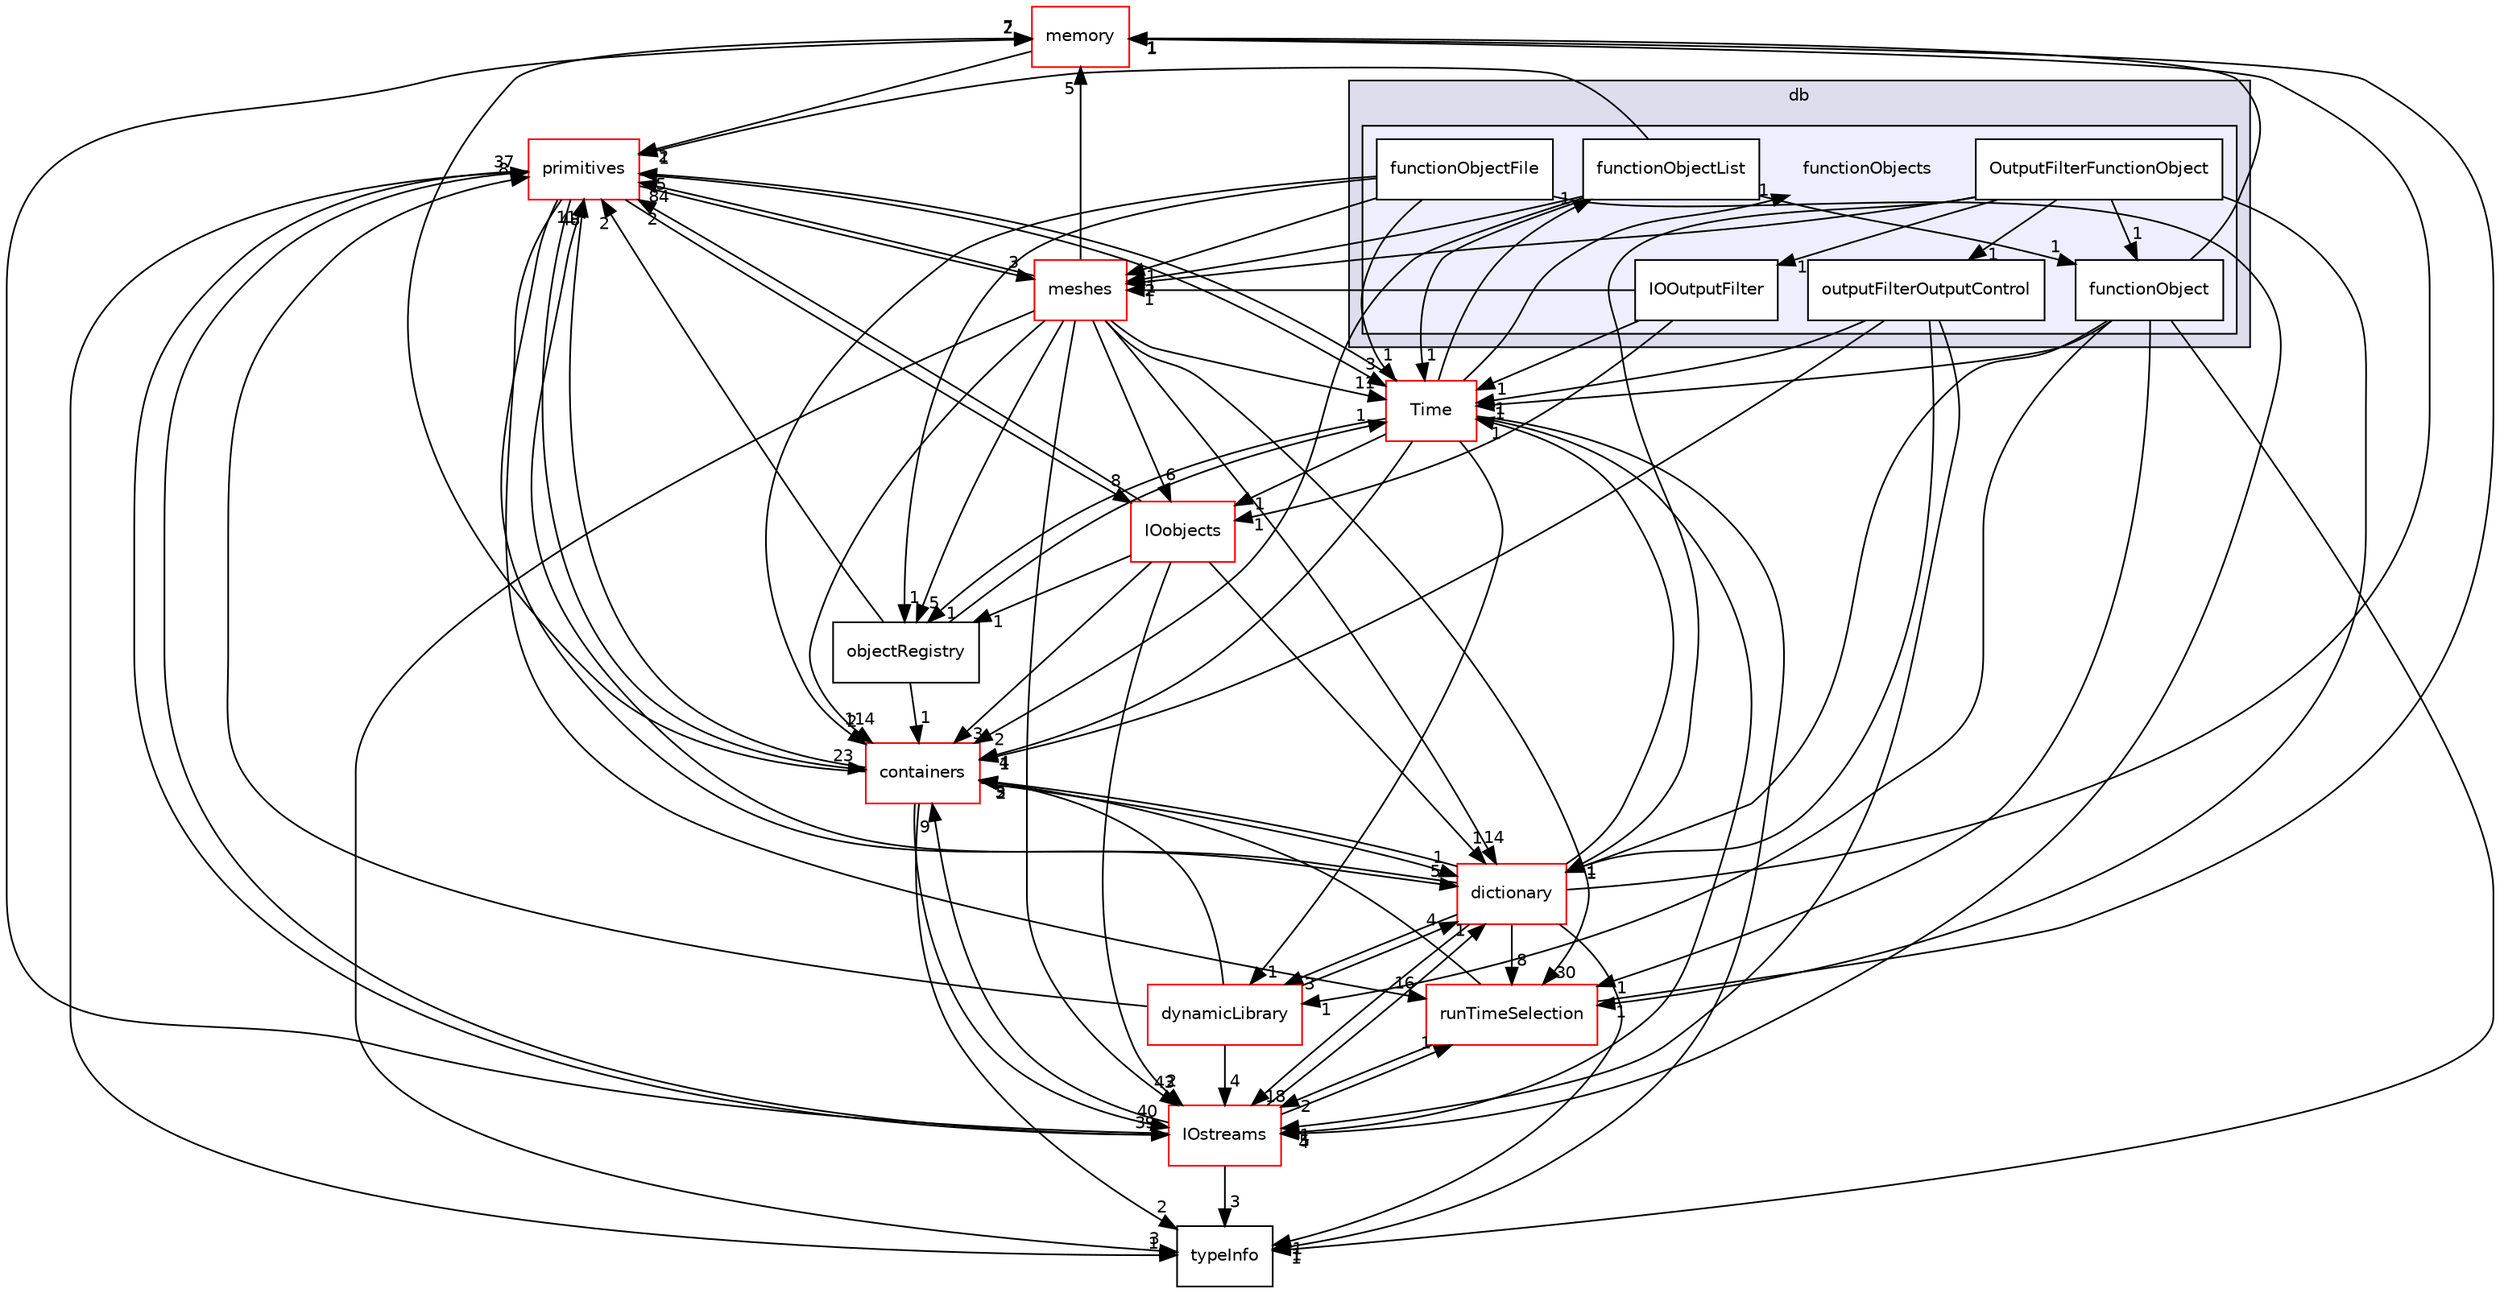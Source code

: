 digraph "src/OpenFOAM/db/functionObjects" {
  bgcolor=transparent;
  compound=true
  node [ fontsize="10", fontname="Helvetica"];
  edge [ labelfontsize="10", labelfontname="Helvetica"];
  subgraph clusterdir_63c634f7a7cfd679ac26c67fb30fc32f {
    graph [ bgcolor="#ddddee", pencolor="black", label="db" fontname="Helvetica", fontsize="10", URL="dir_63c634f7a7cfd679ac26c67fb30fc32f.html"]
  subgraph clusterdir_b1391b8691e21d3cff54e51a698f3c2b {
    graph [ bgcolor="#eeeeff", pencolor="black", label="" URL="dir_b1391b8691e21d3cff54e51a698f3c2b.html"];
    dir_b1391b8691e21d3cff54e51a698f3c2b [shape=plaintext label="functionObjects"];
    dir_54771b73ae8d00c119965aead573f78a [shape=box label="functionObject" color="black" fillcolor="white" style="filled" URL="dir_54771b73ae8d00c119965aead573f78a.html"];
    dir_72972c9244d32427fcb74731092dc058 [shape=box label="functionObjectFile" color="black" fillcolor="white" style="filled" URL="dir_72972c9244d32427fcb74731092dc058.html"];
    dir_11e3bd0f10a83b07d4e15684491ae9c4 [shape=box label="functionObjectList" color="black" fillcolor="white" style="filled" URL="dir_11e3bd0f10a83b07d4e15684491ae9c4.html"];
    dir_57b516a07ed18b74e0e3780c449bacd8 [shape=box label="IOOutputFilter" color="black" fillcolor="white" style="filled" URL="dir_57b516a07ed18b74e0e3780c449bacd8.html"];
    dir_3cdbcaa7a1396653aad0f54d3b4ed695 [shape=box label="OutputFilterFunctionObject" color="black" fillcolor="white" style="filled" URL="dir_3cdbcaa7a1396653aad0f54d3b4ed695.html"];
    dir_2e0679f567e2b3bcb9188ff95efeae6f [shape=box label="outputFilterOutputControl" color="black" fillcolor="white" style="filled" URL="dir_2e0679f567e2b3bcb9188ff95efeae6f.html"];
  }
  }
  dir_385a22dcc2f7120acb0f1a7a832b3b8d [shape=box label="memory" color="red" URL="dir_385a22dcc2f7120acb0f1a7a832b3b8d.html"];
  dir_44d37d0c4e72ffac3c5738348b92cda3 [shape=box label="typeInfo" URL="dir_44d37d0c4e72ffac3c5738348b92cda3.html"];
  dir_ec5b63092fb55ef516ddf05b3841c89d [shape=box label="Time" color="red" URL="dir_ec5b63092fb55ef516ddf05b3841c89d.html"];
  dir_19d0872053bde092be81d7fe3f56cbf7 [shape=box label="containers" color="red" URL="dir_19d0872053bde092be81d7fe3f56cbf7.html"];
  dir_cc10b28373a5cdb85fcb1ececb22619b [shape=box label="IOobjects" color="red" URL="dir_cc10b28373a5cdb85fcb1ececb22619b.html"];
  dir_aa2423979fb45fc41c393a5db370ab21 [shape=box label="meshes" color="red" URL="dir_aa2423979fb45fc41c393a5db370ab21.html"];
  dir_466e4f5b4cc1582939ab4ceba36098d8 [shape=box label="IOstreams" color="red" URL="dir_466e4f5b4cc1582939ab4ceba36098d8.html"];
  dir_43e4f3d5f4ba74ef6e29186317ac2bae [shape=box label="dictionary" color="red" URL="dir_43e4f3d5f4ba74ef6e29186317ac2bae.html"];
  dir_f80fc3e4842cbab48cb780bc6e6d033e [shape=box label="objectRegistry" URL="dir_f80fc3e4842cbab48cb780bc6e6d033e.html"];
  dir_3e50f45338116b169052b428016851aa [shape=box label="primitives" color="red" URL="dir_3e50f45338116b169052b428016851aa.html"];
  dir_65d267bb6b65740acaf7d5fe4aebd101 [shape=box label="dynamicLibrary" color="red" URL="dir_65d267bb6b65740acaf7d5fe4aebd101.html"];
  dir_97107bb83a2a5bbfad7ddd584e3f301c [shape=box label="runTimeSelection" color="red" URL="dir_97107bb83a2a5bbfad7ddd584e3f301c.html"];
  dir_2e0679f567e2b3bcb9188ff95efeae6f->dir_ec5b63092fb55ef516ddf05b3841c89d [headlabel="1", labeldistance=1.5 headhref="dir_001970_002001.html"];
  dir_2e0679f567e2b3bcb9188ff95efeae6f->dir_19d0872053bde092be81d7fe3f56cbf7 [headlabel="1", labeldistance=1.5 headhref="dir_001970_001892.html"];
  dir_2e0679f567e2b3bcb9188ff95efeae6f->dir_466e4f5b4cc1582939ab4ceba36098d8 [headlabel="1", labeldistance=1.5 headhref="dir_001970_001981.html"];
  dir_2e0679f567e2b3bcb9188ff95efeae6f->dir_43e4f3d5f4ba74ef6e29186317ac2bae [headlabel="1", labeldistance=1.5 headhref="dir_001970_001946.html"];
  dir_385a22dcc2f7120acb0f1a7a832b3b8d->dir_3e50f45338116b169052b428016851aa [headlabel="2", labeldistance=1.5 headhref="dir_002209_002312.html"];
  dir_ec5b63092fb55ef516ddf05b3841c89d->dir_44d37d0c4e72ffac3c5738348b92cda3 [headlabel="1", labeldistance=1.5 headhref="dir_002001_002003.html"];
  dir_ec5b63092fb55ef516ddf05b3841c89d->dir_19d0872053bde092be81d7fe3f56cbf7 [headlabel="4", labeldistance=1.5 headhref="dir_002001_001892.html"];
  dir_ec5b63092fb55ef516ddf05b3841c89d->dir_cc10b28373a5cdb85fcb1ececb22619b [headlabel="1", labeldistance=1.5 headhref="dir_002001_001973.html"];
  dir_ec5b63092fb55ef516ddf05b3841c89d->dir_466e4f5b4cc1582939ab4ceba36098d8 [headlabel="5", labeldistance=1.5 headhref="dir_002001_001981.html"];
  dir_ec5b63092fb55ef516ddf05b3841c89d->dir_b1391b8691e21d3cff54e51a698f3c2b [headlabel="1", labeldistance=1.5 headhref="dir_002001_001964.html"];
  dir_ec5b63092fb55ef516ddf05b3841c89d->dir_f80fc3e4842cbab48cb780bc6e6d033e [headlabel="1", labeldistance=1.5 headhref="dir_002001_001994.html"];
  dir_ec5b63092fb55ef516ddf05b3841c89d->dir_3e50f45338116b169052b428016851aa [headlabel="5", labeldistance=1.5 headhref="dir_002001_002312.html"];
  dir_ec5b63092fb55ef516ddf05b3841c89d->dir_65d267bb6b65740acaf7d5fe4aebd101 [headlabel="1", labeldistance=1.5 headhref="dir_002001_001959.html"];
  dir_ec5b63092fb55ef516ddf05b3841c89d->dir_11e3bd0f10a83b07d4e15684491ae9c4 [headlabel="1", labeldistance=1.5 headhref="dir_002001_001967.html"];
  dir_19d0872053bde092be81d7fe3f56cbf7->dir_385a22dcc2f7120acb0f1a7a832b3b8d [headlabel="7", labeldistance=1.5 headhref="dir_001892_002209.html"];
  dir_19d0872053bde092be81d7fe3f56cbf7->dir_44d37d0c4e72ffac3c5738348b92cda3 [headlabel="2", labeldistance=1.5 headhref="dir_001892_002003.html"];
  dir_19d0872053bde092be81d7fe3f56cbf7->dir_466e4f5b4cc1582939ab4ceba36098d8 [headlabel="40", labeldistance=1.5 headhref="dir_001892_001981.html"];
  dir_19d0872053bde092be81d7fe3f56cbf7->dir_43e4f3d5f4ba74ef6e29186317ac2bae [headlabel="1", labeldistance=1.5 headhref="dir_001892_001946.html"];
  dir_19d0872053bde092be81d7fe3f56cbf7->dir_3e50f45338116b169052b428016851aa [headlabel="48", labeldistance=1.5 headhref="dir_001892_002312.html"];
  dir_cc10b28373a5cdb85fcb1ececb22619b->dir_19d0872053bde092be81d7fe3f56cbf7 [headlabel="3", labeldistance=1.5 headhref="dir_001973_001892.html"];
  dir_cc10b28373a5cdb85fcb1ececb22619b->dir_466e4f5b4cc1582939ab4ceba36098d8 [headlabel="2", labeldistance=1.5 headhref="dir_001973_001981.html"];
  dir_cc10b28373a5cdb85fcb1ececb22619b->dir_43e4f3d5f4ba74ef6e29186317ac2bae [headlabel="1", labeldistance=1.5 headhref="dir_001973_001946.html"];
  dir_cc10b28373a5cdb85fcb1ececb22619b->dir_f80fc3e4842cbab48cb780bc6e6d033e [headlabel="1", labeldistance=1.5 headhref="dir_001973_001994.html"];
  dir_cc10b28373a5cdb85fcb1ececb22619b->dir_3e50f45338116b169052b428016851aa [headlabel="2", labeldistance=1.5 headhref="dir_001973_002312.html"];
  dir_57b516a07ed18b74e0e3780c449bacd8->dir_ec5b63092fb55ef516ddf05b3841c89d [headlabel="1", labeldistance=1.5 headhref="dir_001968_002001.html"];
  dir_57b516a07ed18b74e0e3780c449bacd8->dir_cc10b28373a5cdb85fcb1ececb22619b [headlabel="1", labeldistance=1.5 headhref="dir_001968_001973.html"];
  dir_57b516a07ed18b74e0e3780c449bacd8->dir_aa2423979fb45fc41c393a5db370ab21 [headlabel="1", labeldistance=1.5 headhref="dir_001968_002214.html"];
  dir_aa2423979fb45fc41c393a5db370ab21->dir_385a22dcc2f7120acb0f1a7a832b3b8d [headlabel="5", labeldistance=1.5 headhref="dir_002214_002209.html"];
  dir_aa2423979fb45fc41c393a5db370ab21->dir_44d37d0c4e72ffac3c5738348b92cda3 [headlabel="3", labeldistance=1.5 headhref="dir_002214_002003.html"];
  dir_aa2423979fb45fc41c393a5db370ab21->dir_ec5b63092fb55ef516ddf05b3841c89d [headlabel="11", labeldistance=1.5 headhref="dir_002214_002001.html"];
  dir_aa2423979fb45fc41c393a5db370ab21->dir_19d0872053bde092be81d7fe3f56cbf7 [headlabel="114", labeldistance=1.5 headhref="dir_002214_001892.html"];
  dir_aa2423979fb45fc41c393a5db370ab21->dir_cc10b28373a5cdb85fcb1ececb22619b [headlabel="6", labeldistance=1.5 headhref="dir_002214_001973.html"];
  dir_aa2423979fb45fc41c393a5db370ab21->dir_466e4f5b4cc1582939ab4ceba36098d8 [headlabel="43", labeldistance=1.5 headhref="dir_002214_001981.html"];
  dir_aa2423979fb45fc41c393a5db370ab21->dir_43e4f3d5f4ba74ef6e29186317ac2bae [headlabel="14", labeldistance=1.5 headhref="dir_002214_001946.html"];
  dir_aa2423979fb45fc41c393a5db370ab21->dir_f80fc3e4842cbab48cb780bc6e6d033e [headlabel="5", labeldistance=1.5 headhref="dir_002214_001994.html"];
  dir_aa2423979fb45fc41c393a5db370ab21->dir_3e50f45338116b169052b428016851aa [headlabel="84", labeldistance=1.5 headhref="dir_002214_002312.html"];
  dir_aa2423979fb45fc41c393a5db370ab21->dir_97107bb83a2a5bbfad7ddd584e3f301c [headlabel="30", labeldistance=1.5 headhref="dir_002214_001996.html"];
  dir_466e4f5b4cc1582939ab4ceba36098d8->dir_385a22dcc2f7120acb0f1a7a832b3b8d [headlabel="2", labeldistance=1.5 headhref="dir_001981_002209.html"];
  dir_466e4f5b4cc1582939ab4ceba36098d8->dir_44d37d0c4e72ffac3c5738348b92cda3 [headlabel="3", labeldistance=1.5 headhref="dir_001981_002003.html"];
  dir_466e4f5b4cc1582939ab4ceba36098d8->dir_19d0872053bde092be81d7fe3f56cbf7 [headlabel="9", labeldistance=1.5 headhref="dir_001981_001892.html"];
  dir_466e4f5b4cc1582939ab4ceba36098d8->dir_43e4f3d5f4ba74ef6e29186317ac2bae [headlabel="1", labeldistance=1.5 headhref="dir_001981_001946.html"];
  dir_466e4f5b4cc1582939ab4ceba36098d8->dir_3e50f45338116b169052b428016851aa [headlabel="37", labeldistance=1.5 headhref="dir_001981_002312.html"];
  dir_466e4f5b4cc1582939ab4ceba36098d8->dir_97107bb83a2a5bbfad7ddd584e3f301c [headlabel="1", labeldistance=1.5 headhref="dir_001981_001996.html"];
  dir_3cdbcaa7a1396653aad0f54d3b4ed695->dir_2e0679f567e2b3bcb9188ff95efeae6f [headlabel="1", labeldistance=1.5 headhref="dir_001969_001970.html"];
  dir_3cdbcaa7a1396653aad0f54d3b4ed695->dir_57b516a07ed18b74e0e3780c449bacd8 [headlabel="1", labeldistance=1.5 headhref="dir_001969_001968.html"];
  dir_3cdbcaa7a1396653aad0f54d3b4ed695->dir_aa2423979fb45fc41c393a5db370ab21 [headlabel="2", labeldistance=1.5 headhref="dir_001969_002214.html"];
  dir_3cdbcaa7a1396653aad0f54d3b4ed695->dir_43e4f3d5f4ba74ef6e29186317ac2bae [headlabel="1", labeldistance=1.5 headhref="dir_001969_001946.html"];
  dir_3cdbcaa7a1396653aad0f54d3b4ed695->dir_97107bb83a2a5bbfad7ddd584e3f301c [headlabel="1", labeldistance=1.5 headhref="dir_001969_001996.html"];
  dir_3cdbcaa7a1396653aad0f54d3b4ed695->dir_54771b73ae8d00c119965aead573f78a [headlabel="1", labeldistance=1.5 headhref="dir_001969_001965.html"];
  dir_43e4f3d5f4ba74ef6e29186317ac2bae->dir_385a22dcc2f7120acb0f1a7a832b3b8d [headlabel="1", labeldistance=1.5 headhref="dir_001946_002209.html"];
  dir_43e4f3d5f4ba74ef6e29186317ac2bae->dir_44d37d0c4e72ffac3c5738348b92cda3 [headlabel="1", labeldistance=1.5 headhref="dir_001946_002003.html"];
  dir_43e4f3d5f4ba74ef6e29186317ac2bae->dir_ec5b63092fb55ef516ddf05b3841c89d [headlabel="1", labeldistance=1.5 headhref="dir_001946_002001.html"];
  dir_43e4f3d5f4ba74ef6e29186317ac2bae->dir_19d0872053bde092be81d7fe3f56cbf7 [headlabel="5", labeldistance=1.5 headhref="dir_001946_001892.html"];
  dir_43e4f3d5f4ba74ef6e29186317ac2bae->dir_466e4f5b4cc1582939ab4ceba36098d8 [headlabel="18", labeldistance=1.5 headhref="dir_001946_001981.html"];
  dir_43e4f3d5f4ba74ef6e29186317ac2bae->dir_3e50f45338116b169052b428016851aa [headlabel="11", labeldistance=1.5 headhref="dir_001946_002312.html"];
  dir_43e4f3d5f4ba74ef6e29186317ac2bae->dir_65d267bb6b65740acaf7d5fe4aebd101 [headlabel="3", labeldistance=1.5 headhref="dir_001946_001959.html"];
  dir_43e4f3d5f4ba74ef6e29186317ac2bae->dir_97107bb83a2a5bbfad7ddd584e3f301c [headlabel="8", labeldistance=1.5 headhref="dir_001946_001996.html"];
  dir_f80fc3e4842cbab48cb780bc6e6d033e->dir_ec5b63092fb55ef516ddf05b3841c89d [headlabel="1", labeldistance=1.5 headhref="dir_001994_002001.html"];
  dir_f80fc3e4842cbab48cb780bc6e6d033e->dir_19d0872053bde092be81d7fe3f56cbf7 [headlabel="1", labeldistance=1.5 headhref="dir_001994_001892.html"];
  dir_f80fc3e4842cbab48cb780bc6e6d033e->dir_3e50f45338116b169052b428016851aa [headlabel="2", labeldistance=1.5 headhref="dir_001994_002312.html"];
  dir_3e50f45338116b169052b428016851aa->dir_44d37d0c4e72ffac3c5738348b92cda3 [headlabel="1", labeldistance=1.5 headhref="dir_002312_002003.html"];
  dir_3e50f45338116b169052b428016851aa->dir_ec5b63092fb55ef516ddf05b3841c89d [headlabel="3", labeldistance=1.5 headhref="dir_002312_002001.html"];
  dir_3e50f45338116b169052b428016851aa->dir_19d0872053bde092be81d7fe3f56cbf7 [headlabel="23", labeldistance=1.5 headhref="dir_002312_001892.html"];
  dir_3e50f45338116b169052b428016851aa->dir_cc10b28373a5cdb85fcb1ececb22619b [headlabel="8", labeldistance=1.5 headhref="dir_002312_001973.html"];
  dir_3e50f45338116b169052b428016851aa->dir_aa2423979fb45fc41c393a5db370ab21 [headlabel="3", labeldistance=1.5 headhref="dir_002312_002214.html"];
  dir_3e50f45338116b169052b428016851aa->dir_466e4f5b4cc1582939ab4ceba36098d8 [headlabel="39", labeldistance=1.5 headhref="dir_002312_001981.html"];
  dir_3e50f45338116b169052b428016851aa->dir_43e4f3d5f4ba74ef6e29186317ac2bae [headlabel="5", labeldistance=1.5 headhref="dir_002312_001946.html"];
  dir_3e50f45338116b169052b428016851aa->dir_97107bb83a2a5bbfad7ddd584e3f301c [headlabel="16", labeldistance=1.5 headhref="dir_002312_001996.html"];
  dir_65d267bb6b65740acaf7d5fe4aebd101->dir_19d0872053bde092be81d7fe3f56cbf7 [headlabel="3", labeldistance=1.5 headhref="dir_001959_001892.html"];
  dir_65d267bb6b65740acaf7d5fe4aebd101->dir_466e4f5b4cc1582939ab4ceba36098d8 [headlabel="4", labeldistance=1.5 headhref="dir_001959_001981.html"];
  dir_65d267bb6b65740acaf7d5fe4aebd101->dir_43e4f3d5f4ba74ef6e29186317ac2bae [headlabel="4", labeldistance=1.5 headhref="dir_001959_001946.html"];
  dir_65d267bb6b65740acaf7d5fe4aebd101->dir_3e50f45338116b169052b428016851aa [headlabel="8", labeldistance=1.5 headhref="dir_001959_002312.html"];
  dir_97107bb83a2a5bbfad7ddd584e3f301c->dir_385a22dcc2f7120acb0f1a7a832b3b8d [headlabel="1", labeldistance=1.5 headhref="dir_001996_002209.html"];
  dir_97107bb83a2a5bbfad7ddd584e3f301c->dir_19d0872053bde092be81d7fe3f56cbf7 [headlabel="2", labeldistance=1.5 headhref="dir_001996_001892.html"];
  dir_97107bb83a2a5bbfad7ddd584e3f301c->dir_466e4f5b4cc1582939ab4ceba36098d8 [headlabel="2", labeldistance=1.5 headhref="dir_001996_001981.html"];
  dir_72972c9244d32427fcb74731092dc058->dir_ec5b63092fb55ef516ddf05b3841c89d [headlabel="1", labeldistance=1.5 headhref="dir_001966_002001.html"];
  dir_72972c9244d32427fcb74731092dc058->dir_19d0872053bde092be81d7fe3f56cbf7 [headlabel="2", labeldistance=1.5 headhref="dir_001966_001892.html"];
  dir_72972c9244d32427fcb74731092dc058->dir_aa2423979fb45fc41c393a5db370ab21 [headlabel="1", labeldistance=1.5 headhref="dir_001966_002214.html"];
  dir_72972c9244d32427fcb74731092dc058->dir_466e4f5b4cc1582939ab4ceba36098d8 [headlabel="4", labeldistance=1.5 headhref="dir_001966_001981.html"];
  dir_72972c9244d32427fcb74731092dc058->dir_f80fc3e4842cbab48cb780bc6e6d033e [headlabel="1", labeldistance=1.5 headhref="dir_001966_001994.html"];
  dir_11e3bd0f10a83b07d4e15684491ae9c4->dir_ec5b63092fb55ef516ddf05b3841c89d [headlabel="1", labeldistance=1.5 headhref="dir_001967_002001.html"];
  dir_11e3bd0f10a83b07d4e15684491ae9c4->dir_19d0872053bde092be81d7fe3f56cbf7 [headlabel="2", labeldistance=1.5 headhref="dir_001967_001892.html"];
  dir_11e3bd0f10a83b07d4e15684491ae9c4->dir_aa2423979fb45fc41c393a5db370ab21 [headlabel="1", labeldistance=1.5 headhref="dir_001967_002214.html"];
  dir_11e3bd0f10a83b07d4e15684491ae9c4->dir_3e50f45338116b169052b428016851aa [headlabel="1", labeldistance=1.5 headhref="dir_001967_002312.html"];
  dir_11e3bd0f10a83b07d4e15684491ae9c4->dir_54771b73ae8d00c119965aead573f78a [headlabel="1", labeldistance=1.5 headhref="dir_001967_001965.html"];
  dir_54771b73ae8d00c119965aead573f78a->dir_385a22dcc2f7120acb0f1a7a832b3b8d [headlabel="1", labeldistance=1.5 headhref="dir_001965_002209.html"];
  dir_54771b73ae8d00c119965aead573f78a->dir_44d37d0c4e72ffac3c5738348b92cda3 [headlabel="1", labeldistance=1.5 headhref="dir_001965_002003.html"];
  dir_54771b73ae8d00c119965aead573f78a->dir_ec5b63092fb55ef516ddf05b3841c89d [headlabel="1", labeldistance=1.5 headhref="dir_001965_002001.html"];
  dir_54771b73ae8d00c119965aead573f78a->dir_43e4f3d5f4ba74ef6e29186317ac2bae [headlabel="1", labeldistance=1.5 headhref="dir_001965_001946.html"];
  dir_54771b73ae8d00c119965aead573f78a->dir_65d267bb6b65740acaf7d5fe4aebd101 [headlabel="1", labeldistance=1.5 headhref="dir_001965_001959.html"];
  dir_54771b73ae8d00c119965aead573f78a->dir_97107bb83a2a5bbfad7ddd584e3f301c [headlabel="1", labeldistance=1.5 headhref="dir_001965_001996.html"];
}
